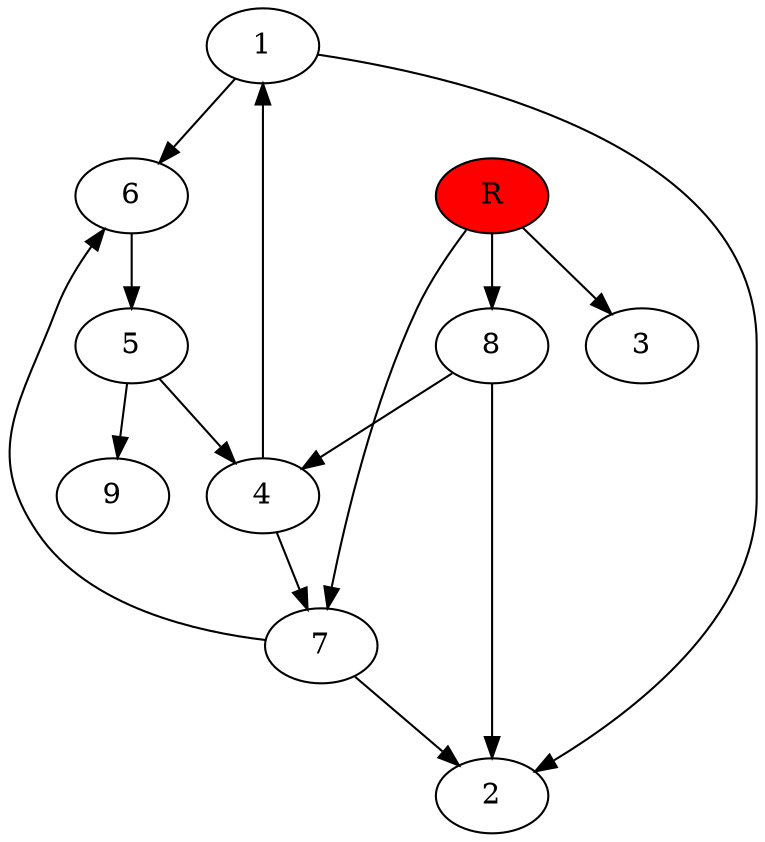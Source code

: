 digraph prb14974 {
	1
	2
	3
	4
	5
	6
	7
	8
	R [fillcolor="#ff0000" style=filled]
	1 -> 2
	1 -> 6
	4 -> 1
	4 -> 7
	5 -> 4
	5 -> 9
	6 -> 5
	7 -> 2
	7 -> 6
	8 -> 2
	8 -> 4
	R -> 3
	R -> 7
	R -> 8
}
